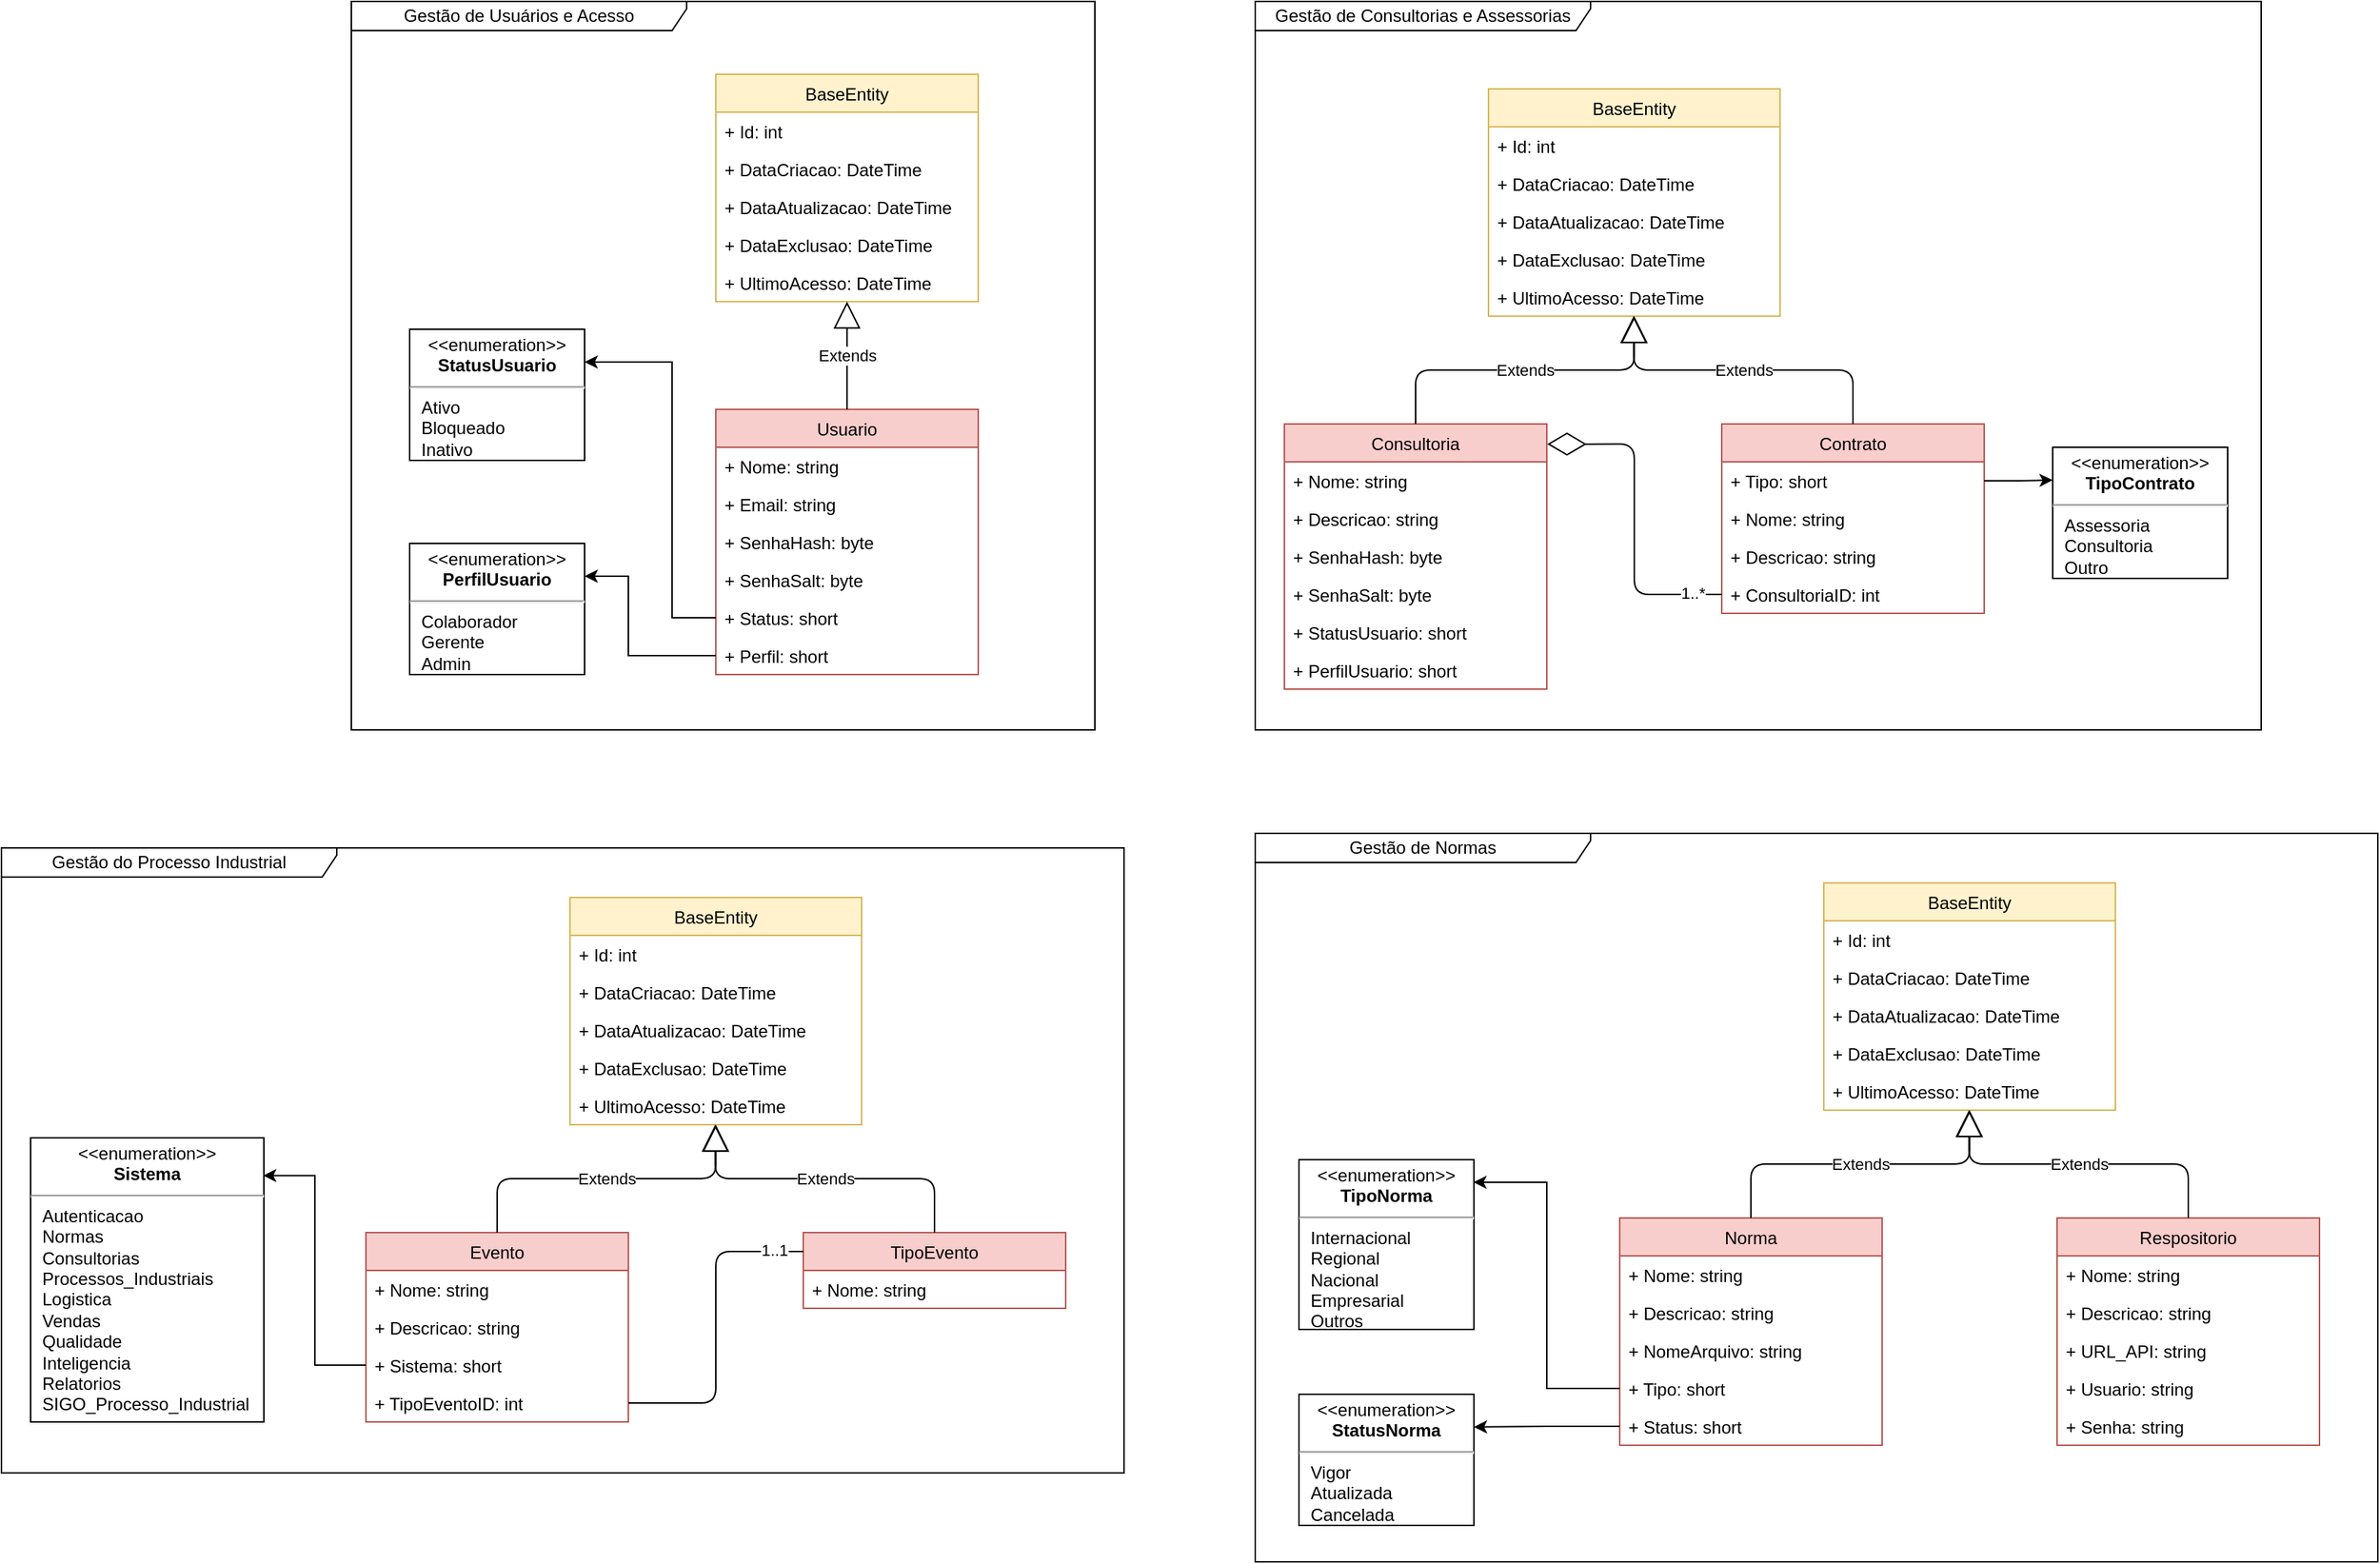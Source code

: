 <mxfile version="14.4.9" type="device"><diagram id="iGOj9W13MEKOEVc6w5HO" name="Página-1"><mxGraphModel dx="2295" dy="1976" grid="1" gridSize="10" guides="1" tooltips="1" connect="1" arrows="1" fold="1" page="1" pageScale="1" pageWidth="827" pageHeight="1169" math="0" shadow="0"><root><mxCell id="0"/><mxCell id="1" parent="0"/><mxCell id="e7h1YxE_w-ERyAG2fpeR-96" value="Gestão de Normas" style="shape=umlFrame;whiteSpace=wrap;html=1;width=230;height=20;" parent="1" vertex="1"><mxGeometry x="280" y="551" width="770" height="500" as="geometry"/></mxCell><mxCell id="e7h1YxE_w-ERyAG2fpeR-89" value="Gestão de Usuários e Acesso" style="shape=umlFrame;whiteSpace=wrap;html=1;width=230;height=20;" parent="1" vertex="1"><mxGeometry x="-340" y="-20" width="510" height="500" as="geometry"/></mxCell><mxCell id="e7h1YxE_w-ERyAG2fpeR-88" value="Gestão de Consultorias e Assessorias" style="shape=umlFrame;whiteSpace=wrap;html=1;width=230;height=20;" parent="1" vertex="1"><mxGeometry x="280" y="-20" width="690" height="500" as="geometry"/></mxCell><mxCell id="e7h1YxE_w-ERyAG2fpeR-1" value="BaseEntity" style="swimlane;fontStyle=0;childLayout=stackLayout;horizontal=1;startSize=26;fillColor=#fff2cc;horizontalStack=0;resizeParent=1;resizeParentMax=0;resizeLast=0;collapsible=1;marginBottom=0;strokeColor=#d6b656;" parent="1" vertex="1"><mxGeometry x="-90" y="30" width="180" height="156" as="geometry"/></mxCell><mxCell id="e7h1YxE_w-ERyAG2fpeR-2" value="+ Id: int" style="text;strokeColor=none;fillColor=none;align=left;verticalAlign=top;spacingLeft=4;spacingRight=4;overflow=hidden;rotatable=0;points=[[0,0.5],[1,0.5]];portConstraint=eastwest;" parent="e7h1YxE_w-ERyAG2fpeR-1" vertex="1"><mxGeometry y="26" width="180" height="26" as="geometry"/></mxCell><mxCell id="e7h1YxE_w-ERyAG2fpeR-3" value="+ DataCriacao: DateTime" style="text;strokeColor=none;fillColor=none;align=left;verticalAlign=top;spacingLeft=4;spacingRight=4;overflow=hidden;rotatable=0;points=[[0,0.5],[1,0.5]];portConstraint=eastwest;" parent="e7h1YxE_w-ERyAG2fpeR-1" vertex="1"><mxGeometry y="52" width="180" height="26" as="geometry"/></mxCell><mxCell id="e7h1YxE_w-ERyAG2fpeR-5" value="+ DataAtualizacao: DateTime" style="text;strokeColor=none;fillColor=none;align=left;verticalAlign=top;spacingLeft=4;spacingRight=4;overflow=hidden;rotatable=0;points=[[0,0.5],[1,0.5]];portConstraint=eastwest;" parent="e7h1YxE_w-ERyAG2fpeR-1" vertex="1"><mxGeometry y="78" width="180" height="26" as="geometry"/></mxCell><mxCell id="e7h1YxE_w-ERyAG2fpeR-6" value="+ DataExclusao: DateTime" style="text;strokeColor=none;fillColor=none;align=left;verticalAlign=top;spacingLeft=4;spacingRight=4;overflow=hidden;rotatable=0;points=[[0,0.5],[1,0.5]];portConstraint=eastwest;" parent="e7h1YxE_w-ERyAG2fpeR-1" vertex="1"><mxGeometry y="104" width="180" height="26" as="geometry"/></mxCell><mxCell id="e7h1YxE_w-ERyAG2fpeR-7" value="+ UltimoAcesso: DateTime" style="text;strokeColor=none;fillColor=none;align=left;verticalAlign=top;spacingLeft=4;spacingRight=4;overflow=hidden;rotatable=0;points=[[0,0.5],[1,0.5]];portConstraint=eastwest;" parent="e7h1YxE_w-ERyAG2fpeR-1" vertex="1"><mxGeometry y="130" width="180" height="26" as="geometry"/></mxCell><mxCell id="e7h1YxE_w-ERyAG2fpeR-8" value="Usuario" style="swimlane;fontStyle=0;childLayout=stackLayout;horizontal=1;startSize=26;fillColor=#f8cecc;horizontalStack=0;resizeParent=1;resizeParentMax=0;resizeLast=0;collapsible=1;marginBottom=0;strokeColor=#b85450;" parent="1" vertex="1"><mxGeometry x="-90" y="260" width="180" height="182" as="geometry"/></mxCell><mxCell id="e7h1YxE_w-ERyAG2fpeR-9" value="+ Nome: string" style="text;strokeColor=none;fillColor=none;align=left;verticalAlign=top;spacingLeft=4;spacingRight=4;overflow=hidden;rotatable=0;points=[[0,0.5],[1,0.5]];portConstraint=eastwest;" parent="e7h1YxE_w-ERyAG2fpeR-8" vertex="1"><mxGeometry y="26" width="180" height="26" as="geometry"/></mxCell><mxCell id="e7h1YxE_w-ERyAG2fpeR-14" value="+ Email: string" style="text;strokeColor=none;fillColor=none;align=left;verticalAlign=top;spacingLeft=4;spacingRight=4;overflow=hidden;rotatable=0;points=[[0,0.5],[1,0.5]];portConstraint=eastwest;" parent="e7h1YxE_w-ERyAG2fpeR-8" vertex="1"><mxGeometry y="52" width="180" height="26" as="geometry"/></mxCell><mxCell id="e7h1YxE_w-ERyAG2fpeR-15" value="+ SenhaHash: byte" style="text;strokeColor=none;fillColor=none;align=left;verticalAlign=top;spacingLeft=4;spacingRight=4;overflow=hidden;rotatable=0;points=[[0,0.5],[1,0.5]];portConstraint=eastwest;" parent="e7h1YxE_w-ERyAG2fpeR-8" vertex="1"><mxGeometry y="78" width="180" height="26" as="geometry"/></mxCell><mxCell id="e7h1YxE_w-ERyAG2fpeR-17" value="+ SenhaSalt: byte" style="text;strokeColor=none;fillColor=none;align=left;verticalAlign=top;spacingLeft=4;spacingRight=4;overflow=hidden;rotatable=0;points=[[0,0.5],[1,0.5]];portConstraint=eastwest;" parent="e7h1YxE_w-ERyAG2fpeR-8" vertex="1"><mxGeometry y="104" width="180" height="26" as="geometry"/></mxCell><mxCell id="e7h1YxE_w-ERyAG2fpeR-18" value="+ Status: short" style="text;strokeColor=none;fillColor=none;align=left;verticalAlign=top;spacingLeft=4;spacingRight=4;overflow=hidden;rotatable=0;points=[[0,0.5],[1,0.5]];portConstraint=eastwest;" parent="e7h1YxE_w-ERyAG2fpeR-8" vertex="1"><mxGeometry y="130" width="180" height="26" as="geometry"/></mxCell><mxCell id="e7h1YxE_w-ERyAG2fpeR-19" value="+ Perfil: short" style="text;strokeColor=none;fillColor=none;align=left;verticalAlign=top;spacingLeft=4;spacingRight=4;overflow=hidden;rotatable=0;points=[[0,0.5],[1,0.5]];portConstraint=eastwest;" parent="e7h1YxE_w-ERyAG2fpeR-8" vertex="1"><mxGeometry y="156" width="180" height="26" as="geometry"/></mxCell><mxCell id="e7h1YxE_w-ERyAG2fpeR-21" value="BaseEntity" style="swimlane;fontStyle=0;childLayout=stackLayout;horizontal=1;startSize=26;fillColor=#fff2cc;horizontalStack=0;resizeParent=1;resizeParentMax=0;resizeLast=0;collapsible=1;marginBottom=0;strokeColor=#d6b656;" parent="1" vertex="1"><mxGeometry x="440" y="40" width="200" height="156" as="geometry"/></mxCell><mxCell id="e7h1YxE_w-ERyAG2fpeR-22" value="+ Id: int" style="text;strokeColor=none;fillColor=none;align=left;verticalAlign=top;spacingLeft=4;spacingRight=4;overflow=hidden;rotatable=0;points=[[0,0.5],[1,0.5]];portConstraint=eastwest;" parent="e7h1YxE_w-ERyAG2fpeR-21" vertex="1"><mxGeometry y="26" width="200" height="26" as="geometry"/></mxCell><mxCell id="e7h1YxE_w-ERyAG2fpeR-23" value="+ DataCriacao: DateTime" style="text;strokeColor=none;fillColor=none;align=left;verticalAlign=top;spacingLeft=4;spacingRight=4;overflow=hidden;rotatable=0;points=[[0,0.5],[1,0.5]];portConstraint=eastwest;" parent="e7h1YxE_w-ERyAG2fpeR-21" vertex="1"><mxGeometry y="52" width="200" height="26" as="geometry"/></mxCell><mxCell id="e7h1YxE_w-ERyAG2fpeR-24" value="+ DataAtualizacao: DateTime" style="text;strokeColor=none;fillColor=none;align=left;verticalAlign=top;spacingLeft=4;spacingRight=4;overflow=hidden;rotatable=0;points=[[0,0.5],[1,0.5]];portConstraint=eastwest;" parent="e7h1YxE_w-ERyAG2fpeR-21" vertex="1"><mxGeometry y="78" width="200" height="26" as="geometry"/></mxCell><mxCell id="e7h1YxE_w-ERyAG2fpeR-25" value="+ DataExclusao: DateTime" style="text;strokeColor=none;fillColor=none;align=left;verticalAlign=top;spacingLeft=4;spacingRight=4;overflow=hidden;rotatable=0;points=[[0,0.5],[1,0.5]];portConstraint=eastwest;" parent="e7h1YxE_w-ERyAG2fpeR-21" vertex="1"><mxGeometry y="104" width="200" height="26" as="geometry"/></mxCell><mxCell id="e7h1YxE_w-ERyAG2fpeR-26" value="+ UltimoAcesso: DateTime" style="text;strokeColor=none;fillColor=none;align=left;verticalAlign=top;spacingLeft=4;spacingRight=4;overflow=hidden;rotatable=0;points=[[0,0.5],[1,0.5]];portConstraint=eastwest;" parent="e7h1YxE_w-ERyAG2fpeR-21" vertex="1"><mxGeometry y="130" width="200" height="26" as="geometry"/></mxCell><mxCell id="e7h1YxE_w-ERyAG2fpeR-27" value="Contrato" style="swimlane;fontStyle=0;childLayout=stackLayout;horizontal=1;startSize=26;fillColor=#f8cecc;horizontalStack=0;resizeParent=1;resizeParentMax=0;resizeLast=0;collapsible=1;marginBottom=0;strokeColor=#b85450;" parent="1" vertex="1"><mxGeometry x="600" y="270" width="180" height="130" as="geometry"/></mxCell><mxCell id="e7h1YxE_w-ERyAG2fpeR-28" value="+ Tipo: short" style="text;strokeColor=none;fillColor=none;align=left;verticalAlign=top;spacingLeft=4;spacingRight=4;overflow=hidden;rotatable=0;points=[[0,0.5],[1,0.5]];portConstraint=eastwest;" parent="e7h1YxE_w-ERyAG2fpeR-27" vertex="1"><mxGeometry y="26" width="180" height="26" as="geometry"/></mxCell><mxCell id="e7h1YxE_w-ERyAG2fpeR-46" value="+ Nome: string" style="text;strokeColor=none;fillColor=none;align=left;verticalAlign=top;spacingLeft=4;spacingRight=4;overflow=hidden;rotatable=0;points=[[0,0.5],[1,0.5]];portConstraint=eastwest;" parent="e7h1YxE_w-ERyAG2fpeR-27" vertex="1"><mxGeometry y="52" width="180" height="26" as="geometry"/></mxCell><mxCell id="e7h1YxE_w-ERyAG2fpeR-29" value="+ Descricao: string" style="text;strokeColor=none;fillColor=none;align=left;verticalAlign=top;spacingLeft=4;spacingRight=4;overflow=hidden;rotatable=0;points=[[0,0.5],[1,0.5]];portConstraint=eastwest;" parent="e7h1YxE_w-ERyAG2fpeR-27" vertex="1"><mxGeometry y="78" width="180" height="26" as="geometry"/></mxCell><mxCell id="e7h1YxE_w-ERyAG2fpeR-30" value="+ ConsultoriaID: int" style="text;strokeColor=none;fillColor=none;align=left;verticalAlign=top;spacingLeft=4;spacingRight=4;overflow=hidden;rotatable=0;points=[[0,0.5],[1,0.5]];portConstraint=eastwest;" parent="e7h1YxE_w-ERyAG2fpeR-27" vertex="1"><mxGeometry y="104" width="180" height="26" as="geometry"/></mxCell><mxCell id="e7h1YxE_w-ERyAG2fpeR-35" value="Consultoria" style="swimlane;fontStyle=0;childLayout=stackLayout;horizontal=1;startSize=26;fillColor=#f8cecc;horizontalStack=0;resizeParent=1;resizeParentMax=0;resizeLast=0;collapsible=1;marginBottom=0;strokeColor=#b85450;" parent="1" vertex="1"><mxGeometry x="300" y="270" width="180" height="182" as="geometry"/></mxCell><mxCell id="e7h1YxE_w-ERyAG2fpeR-36" value="+ Nome: string" style="text;strokeColor=none;fillColor=none;align=left;verticalAlign=top;spacingLeft=4;spacingRight=4;overflow=hidden;rotatable=0;points=[[0,0.5],[1,0.5]];portConstraint=eastwest;" parent="e7h1YxE_w-ERyAG2fpeR-35" vertex="1"><mxGeometry y="26" width="180" height="26" as="geometry"/></mxCell><mxCell id="e7h1YxE_w-ERyAG2fpeR-37" value="+ Descricao: string" style="text;strokeColor=none;fillColor=none;align=left;verticalAlign=top;spacingLeft=4;spacingRight=4;overflow=hidden;rotatable=0;points=[[0,0.5],[1,0.5]];portConstraint=eastwest;" parent="e7h1YxE_w-ERyAG2fpeR-35" vertex="1"><mxGeometry y="52" width="180" height="26" as="geometry"/></mxCell><mxCell id="e7h1YxE_w-ERyAG2fpeR-38" value="+ SenhaHash: byte" style="text;strokeColor=none;fillColor=none;align=left;verticalAlign=top;spacingLeft=4;spacingRight=4;overflow=hidden;rotatable=0;points=[[0,0.5],[1,0.5]];portConstraint=eastwest;" parent="e7h1YxE_w-ERyAG2fpeR-35" vertex="1"><mxGeometry y="78" width="180" height="26" as="geometry"/></mxCell><mxCell id="e7h1YxE_w-ERyAG2fpeR-39" value="+ SenhaSalt: byte" style="text;strokeColor=none;fillColor=none;align=left;verticalAlign=top;spacingLeft=4;spacingRight=4;overflow=hidden;rotatable=0;points=[[0,0.5],[1,0.5]];portConstraint=eastwest;" parent="e7h1YxE_w-ERyAG2fpeR-35" vertex="1"><mxGeometry y="104" width="180" height="26" as="geometry"/></mxCell><mxCell id="e7h1YxE_w-ERyAG2fpeR-40" value="+ StatusUsuario: short" style="text;strokeColor=none;fillColor=none;align=left;verticalAlign=top;spacingLeft=4;spacingRight=4;overflow=hidden;rotatable=0;points=[[0,0.5],[1,0.5]];portConstraint=eastwest;" parent="e7h1YxE_w-ERyAG2fpeR-35" vertex="1"><mxGeometry y="130" width="180" height="26" as="geometry"/></mxCell><mxCell id="e7h1YxE_w-ERyAG2fpeR-41" value="+ PerfilUsuario: short" style="text;strokeColor=none;fillColor=none;align=left;verticalAlign=top;spacingLeft=4;spacingRight=4;overflow=hidden;rotatable=0;points=[[0,0.5],[1,0.5]];portConstraint=eastwest;" parent="e7h1YxE_w-ERyAG2fpeR-35" vertex="1"><mxGeometry y="156" width="180" height="26" as="geometry"/></mxCell><mxCell id="e7h1YxE_w-ERyAG2fpeR-43" value="Extends" style="endArrow=block;endSize=16;endFill=0;html=1;exitX=0.5;exitY=0;exitDx=0;exitDy=0;edgeStyle=orthogonalEdgeStyle;entryX=0.5;entryY=1;entryDx=0;entryDy=0;" parent="1" source="e7h1YxE_w-ERyAG2fpeR-35" target="e7h1YxE_w-ERyAG2fpeR-21" edge="1"><mxGeometry width="160" relative="1" as="geometry"><mxPoint x="490" y="260" as="sourcePoint"/><mxPoint x="650" y="260" as="targetPoint"/></mxGeometry></mxCell><mxCell id="e7h1YxE_w-ERyAG2fpeR-44" value="Extends" style="endArrow=block;endSize=16;endFill=0;html=1;exitX=0.5;exitY=0;exitDx=0;exitDy=0;entryX=0.5;entryY=1;entryDx=0;entryDy=0;" parent="1" source="e7h1YxE_w-ERyAG2fpeR-8" target="e7h1YxE_w-ERyAG2fpeR-1" edge="1"><mxGeometry width="160" relative="1" as="geometry"><mxPoint x="70" y="210" as="sourcePoint"/><mxPoint x="230" y="210" as="targetPoint"/></mxGeometry></mxCell><mxCell id="e7h1YxE_w-ERyAG2fpeR-45" value="Extends" style="endArrow=block;endSize=16;endFill=0;html=1;exitX=0.5;exitY=0;exitDx=0;exitDy=0;edgeStyle=orthogonalEdgeStyle;entryX=0.498;entryY=0.996;entryDx=0;entryDy=0;entryPerimeter=0;" parent="1" source="e7h1YxE_w-ERyAG2fpeR-27" target="e7h1YxE_w-ERyAG2fpeR-26" edge="1"><mxGeometry width="160" relative="1" as="geometry"><mxPoint x="460" y="220" as="sourcePoint"/><mxPoint x="530" y="200" as="targetPoint"/></mxGeometry></mxCell><mxCell id="e7h1YxE_w-ERyAG2fpeR-49" value="&lt;p style=&quot;margin: 0px ; margin-top: 4px ; text-align: center&quot;&gt;&amp;lt;&amp;lt;enumeration&amp;gt;&amp;gt;&lt;br&gt;&lt;b&gt;TipoContrato&lt;/b&gt;&lt;/p&gt;&lt;hr&gt;&lt;p style=&quot;margin: 0px ; margin-left: 8px ; text-align: left&quot;&gt;Assessoria&lt;br&gt;Consultoria&lt;/p&gt;&lt;p style=&quot;margin: 0px ; margin-left: 8px ; text-align: left&quot;&gt;Outro&lt;/p&gt;" style="shape=rect;html=1;overflow=fill;whiteSpace=wrap;" parent="1" vertex="1"><mxGeometry x="827" y="286" width="120" height="90" as="geometry"/></mxCell><mxCell id="e7h1YxE_w-ERyAG2fpeR-50" value="&lt;p style=&quot;margin: 0px ; margin-top: 4px ; text-align: center&quot;&gt;&amp;lt;&amp;lt;enumeration&amp;gt;&amp;gt;&lt;br&gt;&lt;b&gt;PerfilUsuario&lt;/b&gt;&lt;/p&gt;&lt;hr&gt;&lt;p style=&quot;margin: 0px ; margin-left: 8px ; text-align: left&quot;&gt;Colaborador&lt;br&gt;Gerente&lt;/p&gt;&lt;p style=&quot;margin: 0px ; margin-left: 8px ; text-align: left&quot;&gt;Admin&lt;/p&gt;" style="shape=rect;html=1;overflow=fill;whiteSpace=wrap;" parent="1" vertex="1"><mxGeometry x="-300" y="352" width="120" height="90" as="geometry"/></mxCell><mxCell id="e7h1YxE_w-ERyAG2fpeR-51" value="&lt;p style=&quot;margin: 0px ; margin-top: 4px ; text-align: center&quot;&gt;&amp;lt;&amp;lt;enumeration&amp;gt;&amp;gt;&lt;br&gt;&lt;b&gt;StatusUsuario&lt;/b&gt;&lt;/p&gt;&lt;hr&gt;&lt;p style=&quot;margin: 0px ; margin-left: 8px ; text-align: left&quot;&gt;Ativo&lt;br&gt;Bloqueado&lt;/p&gt;&lt;p style=&quot;margin: 0px ; margin-left: 8px ; text-align: left&quot;&gt;Inativo&lt;/p&gt;" style="shape=rect;html=1;overflow=fill;whiteSpace=wrap;" parent="1" vertex="1"><mxGeometry x="-300" y="205" width="120" height="90" as="geometry"/></mxCell><mxCell id="e7h1YxE_w-ERyAG2fpeR-52" style="edgeStyle=orthogonalEdgeStyle;rounded=0;orthogonalLoop=1;jettySize=auto;html=1;entryX=1;entryY=0.25;entryDx=0;entryDy=0;" parent="1" source="e7h1YxE_w-ERyAG2fpeR-18" target="e7h1YxE_w-ERyAG2fpeR-51" edge="1"><mxGeometry relative="1" as="geometry"><Array as="points"><mxPoint x="-120" y="403"/><mxPoint x="-120" y="228"/></Array></mxGeometry></mxCell><mxCell id="e7h1YxE_w-ERyAG2fpeR-53" style="edgeStyle=orthogonalEdgeStyle;rounded=0;orthogonalLoop=1;jettySize=auto;html=1;entryX=1;entryY=0.25;entryDx=0;entryDy=0;" parent="1" source="e7h1YxE_w-ERyAG2fpeR-19" target="e7h1YxE_w-ERyAG2fpeR-50" edge="1"><mxGeometry relative="1" as="geometry"><Array as="points"><mxPoint x="-150" y="429"/><mxPoint x="-150" y="374"/></Array></mxGeometry></mxCell><mxCell id="e7h1YxE_w-ERyAG2fpeR-54" style="edgeStyle=orthogonalEdgeStyle;rounded=0;orthogonalLoop=1;jettySize=auto;html=1;entryX=0;entryY=0.25;entryDx=0;entryDy=0;" parent="1" source="e7h1YxE_w-ERyAG2fpeR-28" target="e7h1YxE_w-ERyAG2fpeR-49" edge="1"><mxGeometry relative="1" as="geometry"/></mxCell><mxCell id="e7h1YxE_w-ERyAG2fpeR-55" value="" style="endArrow=diamondThin;endFill=0;endSize=24;html=1;entryX=1.002;entryY=0.076;entryDx=0;entryDy=0;entryPerimeter=0;exitX=0;exitY=0.5;exitDx=0;exitDy=0;edgeStyle=orthogonalEdgeStyle;" parent="1" source="e7h1YxE_w-ERyAG2fpeR-30" target="e7h1YxE_w-ERyAG2fpeR-35" edge="1"><mxGeometry width="160" relative="1" as="geometry"><mxPoint x="570" y="420" as="sourcePoint"/><mxPoint x="730" y="420" as="targetPoint"/></mxGeometry></mxCell><mxCell id="e7h1YxE_w-ERyAG2fpeR-62" value="1..*" style="edgeLabel;html=1;align=center;verticalAlign=middle;resizable=0;points=[];" parent="e7h1YxE_w-ERyAG2fpeR-55" vertex="1" connectable="0"><mxGeometry x="-0.818" y="-1" relative="1" as="geometry"><mxPoint as="offset"/></mxGeometry></mxCell><mxCell id="e7h1YxE_w-ERyAG2fpeR-63" value="BaseEntity" style="swimlane;fontStyle=0;childLayout=stackLayout;horizontal=1;startSize=26;fillColor=#fff2cc;horizontalStack=0;resizeParent=1;resizeParentMax=0;resizeLast=0;collapsible=1;marginBottom=0;strokeColor=#d6b656;" parent="1" vertex="1"><mxGeometry x="670" y="585" width="200" height="156" as="geometry"/></mxCell><mxCell id="e7h1YxE_w-ERyAG2fpeR-64" value="+ Id: int" style="text;strokeColor=none;fillColor=none;align=left;verticalAlign=top;spacingLeft=4;spacingRight=4;overflow=hidden;rotatable=0;points=[[0,0.5],[1,0.5]];portConstraint=eastwest;" parent="e7h1YxE_w-ERyAG2fpeR-63" vertex="1"><mxGeometry y="26" width="200" height="26" as="geometry"/></mxCell><mxCell id="e7h1YxE_w-ERyAG2fpeR-65" value="+ DataCriacao: DateTime" style="text;strokeColor=none;fillColor=none;align=left;verticalAlign=top;spacingLeft=4;spacingRight=4;overflow=hidden;rotatable=0;points=[[0,0.5],[1,0.5]];portConstraint=eastwest;" parent="e7h1YxE_w-ERyAG2fpeR-63" vertex="1"><mxGeometry y="52" width="200" height="26" as="geometry"/></mxCell><mxCell id="e7h1YxE_w-ERyAG2fpeR-66" value="+ DataAtualizacao: DateTime" style="text;strokeColor=none;fillColor=none;align=left;verticalAlign=top;spacingLeft=4;spacingRight=4;overflow=hidden;rotatable=0;points=[[0,0.5],[1,0.5]];portConstraint=eastwest;" parent="e7h1YxE_w-ERyAG2fpeR-63" vertex="1"><mxGeometry y="78" width="200" height="26" as="geometry"/></mxCell><mxCell id="e7h1YxE_w-ERyAG2fpeR-67" value="+ DataExclusao: DateTime" style="text;strokeColor=none;fillColor=none;align=left;verticalAlign=top;spacingLeft=4;spacingRight=4;overflow=hidden;rotatable=0;points=[[0,0.5],[1,0.5]];portConstraint=eastwest;" parent="e7h1YxE_w-ERyAG2fpeR-63" vertex="1"><mxGeometry y="104" width="200" height="26" as="geometry"/></mxCell><mxCell id="e7h1YxE_w-ERyAG2fpeR-68" value="+ UltimoAcesso: DateTime" style="text;strokeColor=none;fillColor=none;align=left;verticalAlign=top;spacingLeft=4;spacingRight=4;overflow=hidden;rotatable=0;points=[[0,0.5],[1,0.5]];portConstraint=eastwest;" parent="e7h1YxE_w-ERyAG2fpeR-63" vertex="1"><mxGeometry y="130" width="200" height="26" as="geometry"/></mxCell><mxCell id="e7h1YxE_w-ERyAG2fpeR-69" value="Respositorio" style="swimlane;fontStyle=0;childLayout=stackLayout;horizontal=1;startSize=26;fillColor=#f8cecc;horizontalStack=0;resizeParent=1;resizeParentMax=0;resizeLast=0;collapsible=1;marginBottom=0;strokeColor=#b85450;" parent="1" vertex="1"><mxGeometry x="830" y="815" width="180" height="156" as="geometry"/></mxCell><mxCell id="e7h1YxE_w-ERyAG2fpeR-71" value="+ Nome: string" style="text;strokeColor=none;fillColor=none;align=left;verticalAlign=top;spacingLeft=4;spacingRight=4;overflow=hidden;rotatable=0;points=[[0,0.5],[1,0.5]];portConstraint=eastwest;" parent="e7h1YxE_w-ERyAG2fpeR-69" vertex="1"><mxGeometry y="26" width="180" height="26" as="geometry"/></mxCell><mxCell id="e7h1YxE_w-ERyAG2fpeR-72" value="+ Descricao: string" style="text;strokeColor=none;fillColor=none;align=left;verticalAlign=top;spacingLeft=4;spacingRight=4;overflow=hidden;rotatable=0;points=[[0,0.5],[1,0.5]];portConstraint=eastwest;" parent="e7h1YxE_w-ERyAG2fpeR-69" vertex="1"><mxGeometry y="52" width="180" height="26" as="geometry"/></mxCell><mxCell id="e7h1YxE_w-ERyAG2fpeR-73" value="+ URL_API: string" style="text;strokeColor=none;fillColor=none;align=left;verticalAlign=top;spacingLeft=4;spacingRight=4;overflow=hidden;rotatable=0;points=[[0,0.5],[1,0.5]];portConstraint=eastwest;" parent="e7h1YxE_w-ERyAG2fpeR-69" vertex="1"><mxGeometry y="78" width="180" height="26" as="geometry"/></mxCell><mxCell id="e7h1YxE_w-ERyAG2fpeR-92" value="+ Usuario: string" style="text;strokeColor=none;fillColor=none;align=left;verticalAlign=top;spacingLeft=4;spacingRight=4;overflow=hidden;rotatable=0;points=[[0,0.5],[1,0.5]];portConstraint=eastwest;" parent="e7h1YxE_w-ERyAG2fpeR-69" vertex="1"><mxGeometry y="104" width="180" height="26" as="geometry"/></mxCell><mxCell id="e7h1YxE_w-ERyAG2fpeR-93" value="+ Senha: string" style="text;strokeColor=none;fillColor=none;align=left;verticalAlign=top;spacingLeft=4;spacingRight=4;overflow=hidden;rotatable=0;points=[[0,0.5],[1,0.5]];portConstraint=eastwest;" parent="e7h1YxE_w-ERyAG2fpeR-69" vertex="1"><mxGeometry y="130" width="180" height="26" as="geometry"/></mxCell><mxCell id="e7h1YxE_w-ERyAG2fpeR-74" value="Norma" style="swimlane;fontStyle=0;childLayout=stackLayout;horizontal=1;startSize=26;fillColor=#f8cecc;horizontalStack=0;resizeParent=1;resizeParentMax=0;resizeLast=0;collapsible=1;marginBottom=0;strokeColor=#b85450;" parent="1" vertex="1"><mxGeometry x="530" y="815" width="180" height="156" as="geometry"/></mxCell><mxCell id="e7h1YxE_w-ERyAG2fpeR-75" value="+ Nome: string" style="text;strokeColor=none;fillColor=none;align=left;verticalAlign=top;spacingLeft=4;spacingRight=4;overflow=hidden;rotatable=0;points=[[0,0.5],[1,0.5]];portConstraint=eastwest;" parent="e7h1YxE_w-ERyAG2fpeR-74" vertex="1"><mxGeometry y="26" width="180" height="26" as="geometry"/></mxCell><mxCell id="e7h1YxE_w-ERyAG2fpeR-76" value="+ Descricao: string" style="text;strokeColor=none;fillColor=none;align=left;verticalAlign=top;spacingLeft=4;spacingRight=4;overflow=hidden;rotatable=0;points=[[0,0.5],[1,0.5]];portConstraint=eastwest;" parent="e7h1YxE_w-ERyAG2fpeR-74" vertex="1"><mxGeometry y="52" width="180" height="26" as="geometry"/></mxCell><mxCell id="e7h1YxE_w-ERyAG2fpeR-77" value="+ NomeArquivo: string" style="text;strokeColor=none;fillColor=none;align=left;verticalAlign=top;spacingLeft=4;spacingRight=4;overflow=hidden;rotatable=0;points=[[0,0.5],[1,0.5]];portConstraint=eastwest;" parent="e7h1YxE_w-ERyAG2fpeR-74" vertex="1"><mxGeometry y="78" width="180" height="26" as="geometry"/></mxCell><mxCell id="e7h1YxE_w-ERyAG2fpeR-79" value="+ Tipo: short" style="text;strokeColor=none;fillColor=none;align=left;verticalAlign=top;spacingLeft=4;spacingRight=4;overflow=hidden;rotatable=0;points=[[0,0.5],[1,0.5]];portConstraint=eastwest;" parent="e7h1YxE_w-ERyAG2fpeR-74" vertex="1"><mxGeometry y="104" width="180" height="26" as="geometry"/></mxCell><mxCell id="e7h1YxE_w-ERyAG2fpeR-80" value="+ Status: short" style="text;strokeColor=none;fillColor=none;align=left;verticalAlign=top;spacingLeft=4;spacingRight=4;overflow=hidden;rotatable=0;points=[[0,0.5],[1,0.5]];portConstraint=eastwest;" parent="e7h1YxE_w-ERyAG2fpeR-74" vertex="1"><mxGeometry y="130" width="180" height="26" as="geometry"/></mxCell><mxCell id="e7h1YxE_w-ERyAG2fpeR-81" value="Extends" style="endArrow=block;endSize=16;endFill=0;html=1;exitX=0.5;exitY=0;exitDx=0;exitDy=0;edgeStyle=orthogonalEdgeStyle;entryX=0.5;entryY=1;entryDx=0;entryDy=0;" parent="1" source="e7h1YxE_w-ERyAG2fpeR-74" target="e7h1YxE_w-ERyAG2fpeR-63" edge="1"><mxGeometry width="160" relative="1" as="geometry"><mxPoint x="720" y="805" as="sourcePoint"/><mxPoint x="880" y="805" as="targetPoint"/></mxGeometry></mxCell><mxCell id="e7h1YxE_w-ERyAG2fpeR-82" value="Extends" style="endArrow=block;endSize=16;endFill=0;html=1;exitX=0.5;exitY=0;exitDx=0;exitDy=0;edgeStyle=orthogonalEdgeStyle;entryX=0.498;entryY=0.996;entryDx=0;entryDy=0;entryPerimeter=0;" parent="1" source="e7h1YxE_w-ERyAG2fpeR-69" target="e7h1YxE_w-ERyAG2fpeR-68" edge="1"><mxGeometry width="160" relative="1" as="geometry"><mxPoint x="690" y="765" as="sourcePoint"/><mxPoint x="760" y="745" as="targetPoint"/></mxGeometry></mxCell><mxCell id="e7h1YxE_w-ERyAG2fpeR-90" value="&lt;p style=&quot;margin: 0px ; margin-top: 4px ; text-align: center&quot;&gt;&amp;lt;&amp;lt;enumeration&amp;gt;&amp;gt;&lt;br&gt;&lt;b&gt;TipoNorma&lt;/b&gt;&lt;/p&gt;&lt;hr&gt;&lt;p style=&quot;margin: 0px ; margin-left: 8px ; text-align: left&quot;&gt;Internacional&lt;br&gt;Regional&lt;/p&gt;&lt;p style=&quot;margin: 0px ; margin-left: 8px ; text-align: left&quot;&gt;Nacional&lt;/p&gt;&lt;p style=&quot;margin: 0px ; margin-left: 8px ; text-align: left&quot;&gt;Empresarial&lt;/p&gt;&lt;p style=&quot;margin: 0px ; margin-left: 8px ; text-align: left&quot;&gt;Outros&lt;/p&gt;" style="shape=rect;html=1;overflow=fill;whiteSpace=wrap;" parent="1" vertex="1"><mxGeometry x="310" y="775" width="120" height="116.5" as="geometry"/></mxCell><mxCell id="e7h1YxE_w-ERyAG2fpeR-91" value="&lt;p style=&quot;margin: 0px ; margin-top: 4px ; text-align: center&quot;&gt;&amp;lt;&amp;lt;enumeration&amp;gt;&amp;gt;&lt;br&gt;&lt;b&gt;StatusNorma&lt;/b&gt;&lt;/p&gt;&lt;hr&gt;&lt;p style=&quot;margin: 0px ; margin-left: 8px ; text-align: left&quot;&gt;Vigor&lt;br&gt;Atualizada&lt;/p&gt;&lt;p style=&quot;margin: 0px ; margin-left: 8px ; text-align: left&quot;&gt;Cancelada&lt;/p&gt;" style="shape=rect;html=1;overflow=fill;whiteSpace=wrap;" parent="1" vertex="1"><mxGeometry x="310" y="936" width="120" height="90" as="geometry"/></mxCell><mxCell id="e7h1YxE_w-ERyAG2fpeR-94" style="edgeStyle=orthogonalEdgeStyle;rounded=0;orthogonalLoop=1;jettySize=auto;html=1;entryX=1;entryY=0.25;entryDx=0;entryDy=0;" parent="1" source="e7h1YxE_w-ERyAG2fpeR-80" target="e7h1YxE_w-ERyAG2fpeR-91" edge="1"><mxGeometry relative="1" as="geometry"/></mxCell><mxCell id="e7h1YxE_w-ERyAG2fpeR-95" style="edgeStyle=orthogonalEdgeStyle;rounded=0;orthogonalLoop=1;jettySize=auto;html=1;entryX=0.997;entryY=0.133;entryDx=0;entryDy=0;entryPerimeter=0;" parent="1" source="e7h1YxE_w-ERyAG2fpeR-79" target="e7h1YxE_w-ERyAG2fpeR-90" edge="1"><mxGeometry relative="1" as="geometry"/></mxCell><mxCell id="e7h1YxE_w-ERyAG2fpeR-103" value="Gestão do Processo Industrial" style="shape=umlFrame;whiteSpace=wrap;html=1;width=230;height=20;" parent="1" vertex="1"><mxGeometry x="-580" y="561" width="770" height="429" as="geometry"/></mxCell><mxCell id="e7h1YxE_w-ERyAG2fpeR-104" value="BaseEntity" style="swimlane;fontStyle=0;childLayout=stackLayout;horizontal=1;startSize=26;fillColor=#fff2cc;horizontalStack=0;resizeParent=1;resizeParentMax=0;resizeLast=0;collapsible=1;marginBottom=0;strokeColor=#d6b656;" parent="1" vertex="1"><mxGeometry x="-190" y="595" width="200" height="156" as="geometry"/></mxCell><mxCell id="e7h1YxE_w-ERyAG2fpeR-105" value="+ Id: int" style="text;strokeColor=none;fillColor=none;align=left;verticalAlign=top;spacingLeft=4;spacingRight=4;overflow=hidden;rotatable=0;points=[[0,0.5],[1,0.5]];portConstraint=eastwest;" parent="e7h1YxE_w-ERyAG2fpeR-104" vertex="1"><mxGeometry y="26" width="200" height="26" as="geometry"/></mxCell><mxCell id="e7h1YxE_w-ERyAG2fpeR-106" value="+ DataCriacao: DateTime" style="text;strokeColor=none;fillColor=none;align=left;verticalAlign=top;spacingLeft=4;spacingRight=4;overflow=hidden;rotatable=0;points=[[0,0.5],[1,0.5]];portConstraint=eastwest;" parent="e7h1YxE_w-ERyAG2fpeR-104" vertex="1"><mxGeometry y="52" width="200" height="26" as="geometry"/></mxCell><mxCell id="e7h1YxE_w-ERyAG2fpeR-107" value="+ DataAtualizacao: DateTime" style="text;strokeColor=none;fillColor=none;align=left;verticalAlign=top;spacingLeft=4;spacingRight=4;overflow=hidden;rotatable=0;points=[[0,0.5],[1,0.5]];portConstraint=eastwest;" parent="e7h1YxE_w-ERyAG2fpeR-104" vertex="1"><mxGeometry y="78" width="200" height="26" as="geometry"/></mxCell><mxCell id="e7h1YxE_w-ERyAG2fpeR-108" value="+ DataExclusao: DateTime" style="text;strokeColor=none;fillColor=none;align=left;verticalAlign=top;spacingLeft=4;spacingRight=4;overflow=hidden;rotatable=0;points=[[0,0.5],[1,0.5]];portConstraint=eastwest;" parent="e7h1YxE_w-ERyAG2fpeR-104" vertex="1"><mxGeometry y="104" width="200" height="26" as="geometry"/></mxCell><mxCell id="e7h1YxE_w-ERyAG2fpeR-109" value="+ UltimoAcesso: DateTime" style="text;strokeColor=none;fillColor=none;align=left;verticalAlign=top;spacingLeft=4;spacingRight=4;overflow=hidden;rotatable=0;points=[[0,0.5],[1,0.5]];portConstraint=eastwest;" parent="e7h1YxE_w-ERyAG2fpeR-104" vertex="1"><mxGeometry y="130" width="200" height="26" as="geometry"/></mxCell><mxCell id="e7h1YxE_w-ERyAG2fpeR-110" value="TipoEvento" style="swimlane;fontStyle=0;childLayout=stackLayout;horizontal=1;startSize=26;fillColor=#f8cecc;horizontalStack=0;resizeParent=1;resizeParentMax=0;resizeLast=0;collapsible=1;marginBottom=0;strokeColor=#b85450;" parent="1" vertex="1"><mxGeometry x="-30" y="825" width="180" height="52" as="geometry"/></mxCell><mxCell id="e7h1YxE_w-ERyAG2fpeR-111" value="+ Nome: string" style="text;strokeColor=none;fillColor=none;align=left;verticalAlign=top;spacingLeft=4;spacingRight=4;overflow=hidden;rotatable=0;points=[[0,0.5],[1,0.5]];portConstraint=eastwest;" parent="e7h1YxE_w-ERyAG2fpeR-110" vertex="1"><mxGeometry y="26" width="180" height="26" as="geometry"/></mxCell><mxCell id="e7h1YxE_w-ERyAG2fpeR-116" value="Evento" style="swimlane;fontStyle=0;childLayout=stackLayout;horizontal=1;startSize=26;fillColor=#f8cecc;horizontalStack=0;resizeParent=1;resizeParentMax=0;resizeLast=0;collapsible=1;marginBottom=0;strokeColor=#b85450;" parent="1" vertex="1"><mxGeometry x="-330" y="825" width="180" height="130" as="geometry"/></mxCell><mxCell id="e7h1YxE_w-ERyAG2fpeR-117" value="+ Nome: string" style="text;strokeColor=none;fillColor=none;align=left;verticalAlign=top;spacingLeft=4;spacingRight=4;overflow=hidden;rotatable=0;points=[[0,0.5],[1,0.5]];portConstraint=eastwest;" parent="e7h1YxE_w-ERyAG2fpeR-116" vertex="1"><mxGeometry y="26" width="180" height="26" as="geometry"/></mxCell><mxCell id="e7h1YxE_w-ERyAG2fpeR-118" value="+ Descricao: string" style="text;strokeColor=none;fillColor=none;align=left;verticalAlign=top;spacingLeft=4;spacingRight=4;overflow=hidden;rotatable=0;points=[[0,0.5],[1,0.5]];portConstraint=eastwest;" parent="e7h1YxE_w-ERyAG2fpeR-116" vertex="1"><mxGeometry y="52" width="180" height="26" as="geometry"/></mxCell><mxCell id="e7h1YxE_w-ERyAG2fpeR-119" value="+ Sistema: short" style="text;strokeColor=none;fillColor=none;align=left;verticalAlign=top;spacingLeft=4;spacingRight=4;overflow=hidden;rotatable=0;points=[[0,0.5],[1,0.5]];portConstraint=eastwest;" parent="e7h1YxE_w-ERyAG2fpeR-116" vertex="1"><mxGeometry y="78" width="180" height="26" as="geometry"/></mxCell><mxCell id="e7h1YxE_w-ERyAG2fpeR-120" value="+ TipoEventoID: int" style="text;strokeColor=none;fillColor=none;align=left;verticalAlign=top;spacingLeft=4;spacingRight=4;overflow=hidden;rotatable=0;points=[[0,0.5],[1,0.5]];portConstraint=eastwest;" parent="e7h1YxE_w-ERyAG2fpeR-116" vertex="1"><mxGeometry y="104" width="180" height="26" as="geometry"/></mxCell><mxCell id="e7h1YxE_w-ERyAG2fpeR-122" value="Extends" style="endArrow=block;endSize=16;endFill=0;html=1;exitX=0.5;exitY=0;exitDx=0;exitDy=0;edgeStyle=orthogonalEdgeStyle;entryX=0.5;entryY=1;entryDx=0;entryDy=0;" parent="1" source="e7h1YxE_w-ERyAG2fpeR-116" target="e7h1YxE_w-ERyAG2fpeR-104" edge="1"><mxGeometry width="160" relative="1" as="geometry"><mxPoint x="-140" y="815" as="sourcePoint"/><mxPoint x="20" y="815" as="targetPoint"/></mxGeometry></mxCell><mxCell id="e7h1YxE_w-ERyAG2fpeR-123" value="Extends" style="endArrow=block;endSize=16;endFill=0;html=1;exitX=0.5;exitY=0;exitDx=0;exitDy=0;edgeStyle=orthogonalEdgeStyle;entryX=0.498;entryY=0.996;entryDx=0;entryDy=0;entryPerimeter=0;" parent="1" source="e7h1YxE_w-ERyAG2fpeR-110" target="e7h1YxE_w-ERyAG2fpeR-109" edge="1"><mxGeometry width="160" relative="1" as="geometry"><mxPoint x="-170" y="775" as="sourcePoint"/><mxPoint x="-100" y="755" as="targetPoint"/></mxGeometry></mxCell><mxCell id="e7h1YxE_w-ERyAG2fpeR-124" value="&lt;p style=&quot;margin: 0px ; margin-top: 4px ; text-align: center&quot;&gt;&amp;lt;&amp;lt;enumeration&amp;gt;&amp;gt;&lt;br&gt;&lt;b&gt;Sistema&lt;/b&gt;&lt;/p&gt;&lt;hr&gt;&lt;p style=&quot;margin: 0px ; margin-left: 8px ; text-align: left&quot;&gt;Autenticacao&lt;/p&gt;&lt;p style=&quot;margin: 0px ; margin-left: 8px ; text-align: left&quot;&gt;Normas&lt;/p&gt;&lt;p style=&quot;margin: 0px ; margin-left: 8px ; text-align: left&quot;&gt;Consultorias&lt;/p&gt;&lt;p style=&quot;margin: 0px ; margin-left: 8px ; text-align: left&quot;&gt;Processos_Industriais&lt;/p&gt;&lt;p style=&quot;margin: 0px ; margin-left: 8px ; text-align: left&quot;&gt;Logistica&lt;/p&gt;&lt;p style=&quot;margin: 0px ; margin-left: 8px ; text-align: left&quot;&gt;Vendas&lt;/p&gt;&lt;p style=&quot;margin: 0px ; margin-left: 8px ; text-align: left&quot;&gt;Qualidade&lt;/p&gt;&lt;p style=&quot;margin: 0px ; margin-left: 8px ; text-align: left&quot;&gt;Inteligencia&lt;/p&gt;&lt;p style=&quot;margin: 0px ; margin-left: 8px ; text-align: left&quot;&gt;Relatorios&lt;/p&gt;&lt;p style=&quot;margin: 0px ; margin-left: 8px ; text-align: left&quot;&gt;SIGO_Processo_Industrial&lt;/p&gt;" style="shape=rect;html=1;overflow=fill;whiteSpace=wrap;" parent="1" vertex="1"><mxGeometry x="-560" y="760" width="160" height="195" as="geometry"/></mxCell><mxCell id="e7h1YxE_w-ERyAG2fpeR-127" style="edgeStyle=orthogonalEdgeStyle;rounded=0;orthogonalLoop=1;jettySize=auto;html=1;entryX=0.997;entryY=0.133;entryDx=0;entryDy=0;entryPerimeter=0;exitX=0;exitY=0.5;exitDx=0;exitDy=0;" parent="1" source="e7h1YxE_w-ERyAG2fpeR-119" target="e7h1YxE_w-ERyAG2fpeR-124" edge="1"><mxGeometry relative="1" as="geometry"/></mxCell><mxCell id="gJEA55x_wYS4UFa2OxQJ-1" value="" style="endArrow=none;endFill=0;endSize=24;html=1;entryX=1;entryY=0.5;entryDx=0;entryDy=0;exitX=0;exitY=0.25;exitDx=0;exitDy=0;edgeStyle=orthogonalEdgeStyle;" edge="1" parent="1" source="e7h1YxE_w-ERyAG2fpeR-110" target="e7h1YxE_w-ERyAG2fpeR-120"><mxGeometry width="160" relative="1" as="geometry"><mxPoint x="39.64" y="928.17" as="sourcePoint"/><mxPoint x="-80.0" y="825.002" as="targetPoint"/></mxGeometry></mxCell><mxCell id="gJEA55x_wYS4UFa2OxQJ-2" value="1..1" style="edgeLabel;html=1;align=center;verticalAlign=middle;resizable=0;points=[];" vertex="1" connectable="0" parent="gJEA55x_wYS4UFa2OxQJ-1"><mxGeometry x="-0.818" y="-1" relative="1" as="geometry"><mxPoint as="offset"/></mxGeometry></mxCell></root></mxGraphModel></diagram></mxfile>